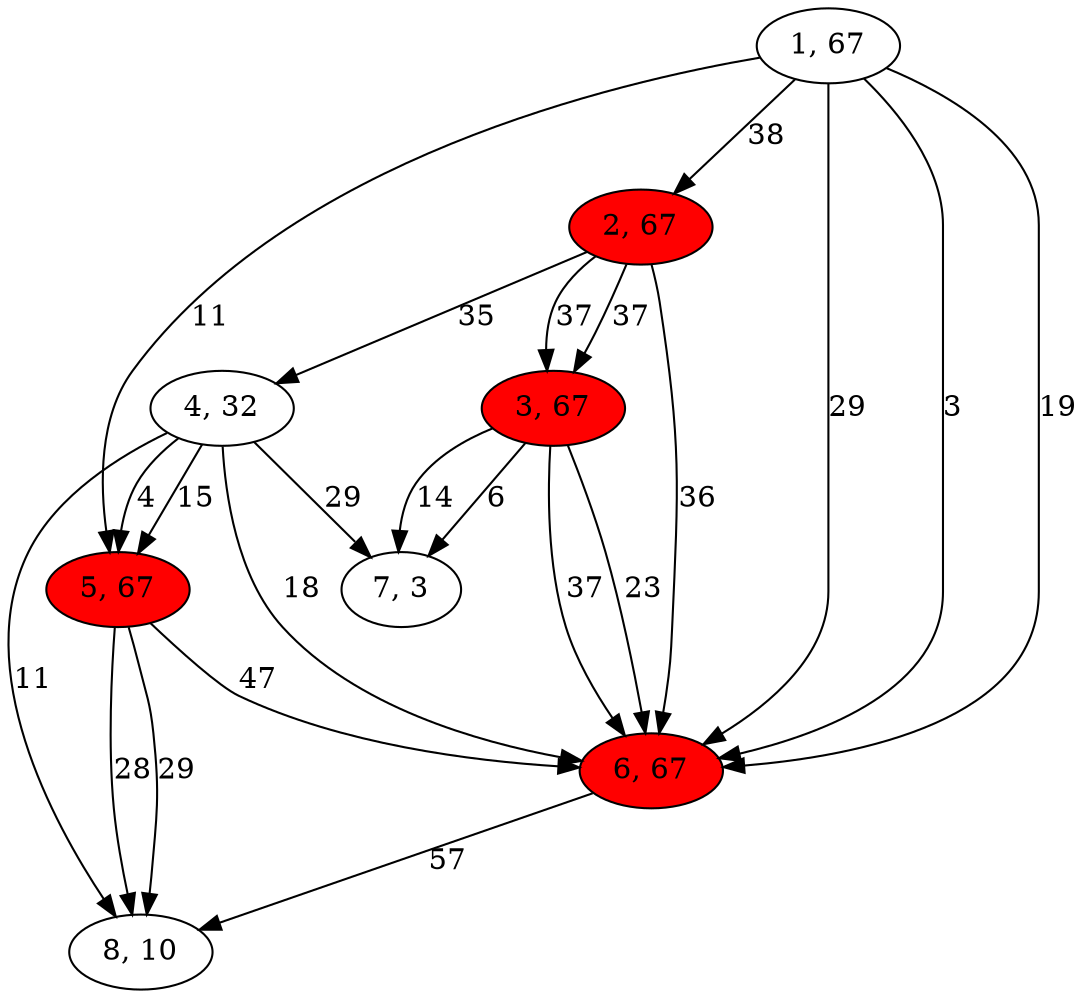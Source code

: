 digraph G{
1[label="1, 67"]
2[label="2, 67"]
3[label="3, 67"]
4[label="4, 32"]
5[label="5, 67"]
6[label="6, 67"]
7[label="7, 3"]
8[label="8, 10"]
1->5[label="11"]
1->6[label="29"]
1->6[label="3"]
1->6[label="19"]
1->2[label="38"]
2[style = filled,fillcolor=red]
2->3[label="37"]
2->6[label="36"]
2->4[label="35"]
2->3[label="37"]
3[style = filled,fillcolor=red]
3->6[label="37"]
3->7[label="14"]
3->6[label="23"]
3->7[label="6"]
4->6[label="18"]
4->5[label="15"]
4->7[label="29"]
4->8[label="11"]
4->5[label="4"]
5[style = filled,fillcolor=red]
5->8[label="28"]
5->6[label="47"]
5->8[label="29"]
6[style = filled,fillcolor=red]
6->8[label="57"]
}
